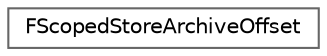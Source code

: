 digraph "Graphical Class Hierarchy"
{
 // INTERACTIVE_SVG=YES
 // LATEX_PDF_SIZE
  bgcolor="transparent";
  edge [fontname=Helvetica,fontsize=10,labelfontname=Helvetica,labelfontsize=10];
  node [fontname=Helvetica,fontsize=10,shape=box,height=0.2,width=0.4];
  rankdir="LR";
  Node0 [id="Node000000",label="FScopedStoreArchiveOffset",height=0.2,width=0.4,color="grey40", fillcolor="white", style="filled",URL="$dd/d79/classFScopedStoreArchiveOffset.html",tooltip="Helps track Offsets in an Archive before the actual size of the offset is known."];
}
